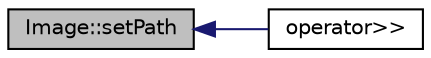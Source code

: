 digraph "Image::setPath"
{
 // INTERACTIVE_SVG=YES
  edge [fontname="Helvetica",fontsize="10",labelfontname="Helvetica",labelfontsize="10"];
  node [fontname="Helvetica",fontsize="10",shape=record];
  rankdir="LR";
  Node32 [label="Image::setPath",height=0.2,width=0.4,color="black", fillcolor="grey75", style="filled", fontcolor="black"];
  Node32 -> Node33 [dir="back",color="midnightblue",fontsize="10",style="solid",fontname="Helvetica"];
  Node33 [label="operator\>\>",height=0.2,width=0.4,color="black", fillcolor="white", style="filled",URL="$_image_8cpp.html#ab5811a3704784bbb57375abbbacfe4fd"];
}
